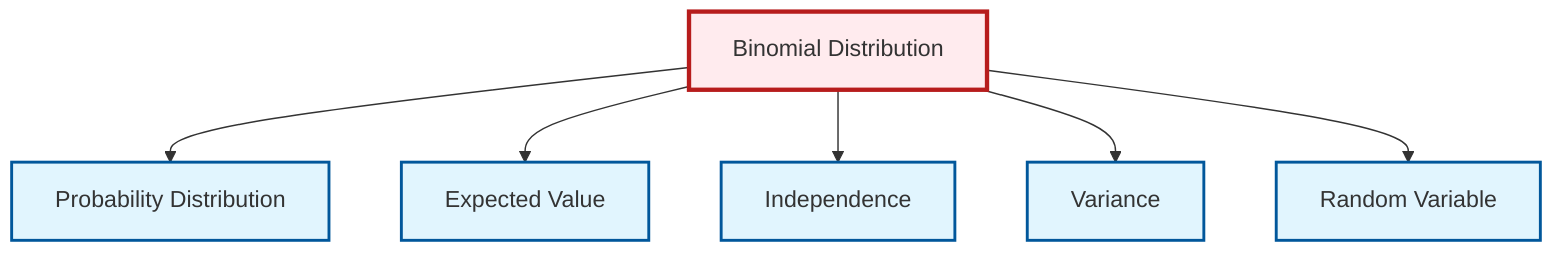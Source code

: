 graph TD
    classDef definition fill:#e1f5fe,stroke:#01579b,stroke-width:2px
    classDef theorem fill:#f3e5f5,stroke:#4a148c,stroke-width:2px
    classDef axiom fill:#fff3e0,stroke:#e65100,stroke-width:2px
    classDef example fill:#e8f5e9,stroke:#1b5e20,stroke-width:2px
    classDef current fill:#ffebee,stroke:#b71c1c,stroke-width:3px
    def-independence["Independence"]:::definition
    def-expectation["Expected Value"]:::definition
    def-binomial-distribution["Binomial Distribution"]:::definition
    def-probability-distribution["Probability Distribution"]:::definition
    def-random-variable["Random Variable"]:::definition
    def-variance["Variance"]:::definition
    def-binomial-distribution --> def-probability-distribution
    def-binomial-distribution --> def-expectation
    def-binomial-distribution --> def-independence
    def-binomial-distribution --> def-variance
    def-binomial-distribution --> def-random-variable
    class def-binomial-distribution current